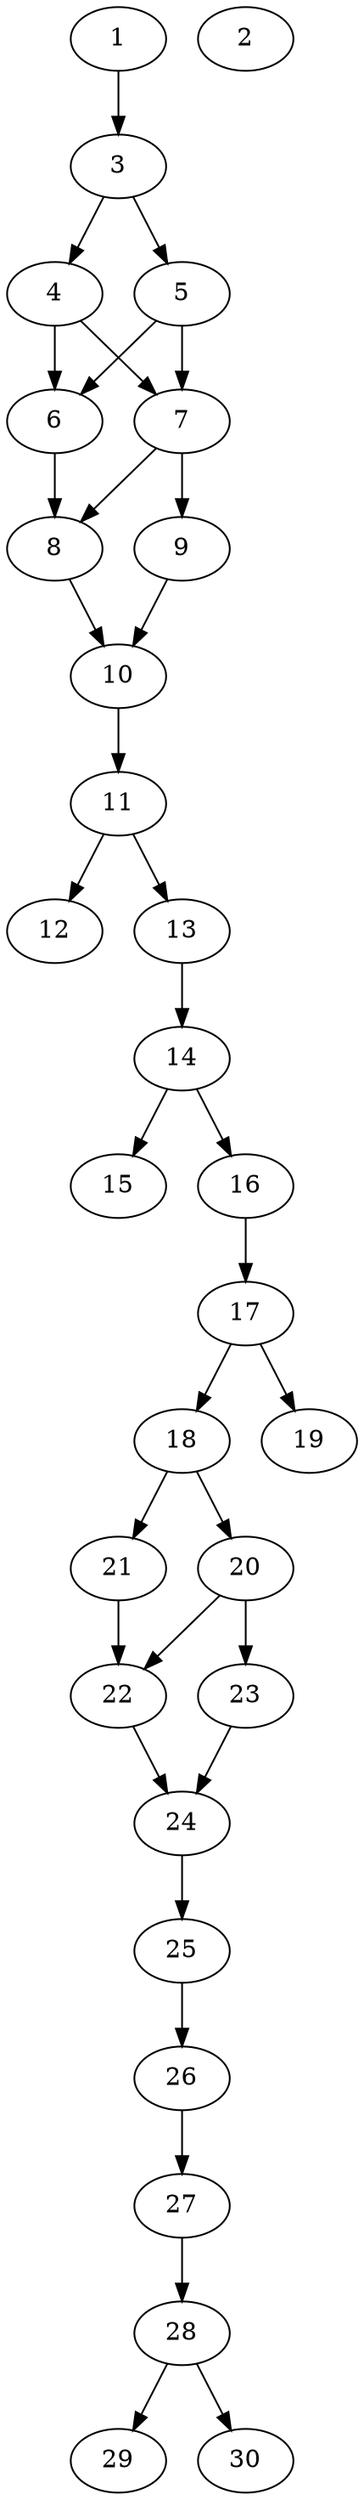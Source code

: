 // DAG automatically generated by daggen at Thu Oct  3 14:04:18 2019
// ./daggen --dot -n 30 --ccr 0.5 --fat 0.3 --regular 0.9 --density 0.7 --mindata 5242880 --maxdata 52428800 
digraph G {
  1 [size="78790656", alpha="0.17", expect_size="39395328"] 
  1 -> 3 [size ="39395328"]
  2 [size="13035520", alpha="0.09", expect_size="6517760"] 
  3 [size="22081536", alpha="0.04", expect_size="11040768"] 
  3 -> 4 [size ="11040768"]
  3 -> 5 [size ="11040768"]
  4 [size="62924800", alpha="0.15", expect_size="31462400"] 
  4 -> 6 [size ="31462400"]
  4 -> 7 [size ="31462400"]
  5 [size="92358656", alpha="0.10", expect_size="46179328"] 
  5 -> 6 [size ="46179328"]
  5 -> 7 [size ="46179328"]
  6 [size="63252480", alpha="0.20", expect_size="31626240"] 
  6 -> 8 [size ="31626240"]
  7 [size="44840960", alpha="0.20", expect_size="22420480"] 
  7 -> 8 [size ="22420480"]
  7 -> 9 [size ="22420480"]
  8 [size="60229632", alpha="0.14", expect_size="30114816"] 
  8 -> 10 [size ="30114816"]
  9 [size="41267200", alpha="0.01", expect_size="20633600"] 
  9 -> 10 [size ="20633600"]
  10 [size="60596224", alpha="0.06", expect_size="30298112"] 
  10 -> 11 [size ="30298112"]
  11 [size="31320064", alpha="0.13", expect_size="15660032"] 
  11 -> 12 [size ="15660032"]
  11 -> 13 [size ="15660032"]
  12 [size="19341312", alpha="0.16", expect_size="9670656"] 
  13 [size="60596224", alpha="0.09", expect_size="30298112"] 
  13 -> 14 [size ="30298112"]
  14 [size="78659584", alpha="0.09", expect_size="39329792"] 
  14 -> 15 [size ="39329792"]
  14 -> 16 [size ="39329792"]
  15 [size="53727232", alpha="0.06", expect_size="26863616"] 
  16 [size="102258688", alpha="0.12", expect_size="51129344"] 
  16 -> 17 [size ="51129344"]
  17 [size="101652480", alpha="0.06", expect_size="50826240"] 
  17 -> 18 [size ="50826240"]
  17 -> 19 [size ="50826240"]
  18 [size="99454976", alpha="0.11", expect_size="49727488"] 
  18 -> 20 [size ="49727488"]
  18 -> 21 [size ="49727488"]
  19 [size="72869888", alpha="0.00", expect_size="36434944"] 
  20 [size="77731840", alpha="0.16", expect_size="38865920"] 
  20 -> 22 [size ="38865920"]
  20 -> 23 [size ="38865920"]
  21 [size="13506560", alpha="0.07", expect_size="6753280"] 
  21 -> 22 [size ="6753280"]
  22 [size="77135872", alpha="0.18", expect_size="38567936"] 
  22 -> 24 [size ="38567936"]
  23 [size="56893440", alpha="0.11", expect_size="28446720"] 
  23 -> 24 [size ="28446720"]
  24 [size="98908160", alpha="0.16", expect_size="49454080"] 
  24 -> 25 [size ="49454080"]
  25 [size="49244160", alpha="0.17", expect_size="24622080"] 
  25 -> 26 [size ="24622080"]
  26 [size="79089664", alpha="0.10", expect_size="39544832"] 
  26 -> 27 [size ="39544832"]
  27 [size="42100736", alpha="0.11", expect_size="21050368"] 
  27 -> 28 [size ="21050368"]
  28 [size="71241728", alpha="0.02", expect_size="35620864"] 
  28 -> 29 [size ="35620864"]
  28 -> 30 [size ="35620864"]
  29 [size="27342848", alpha="0.19", expect_size="13671424"] 
  30 [size="29077504", alpha="0.07", expect_size="14538752"] 
}
